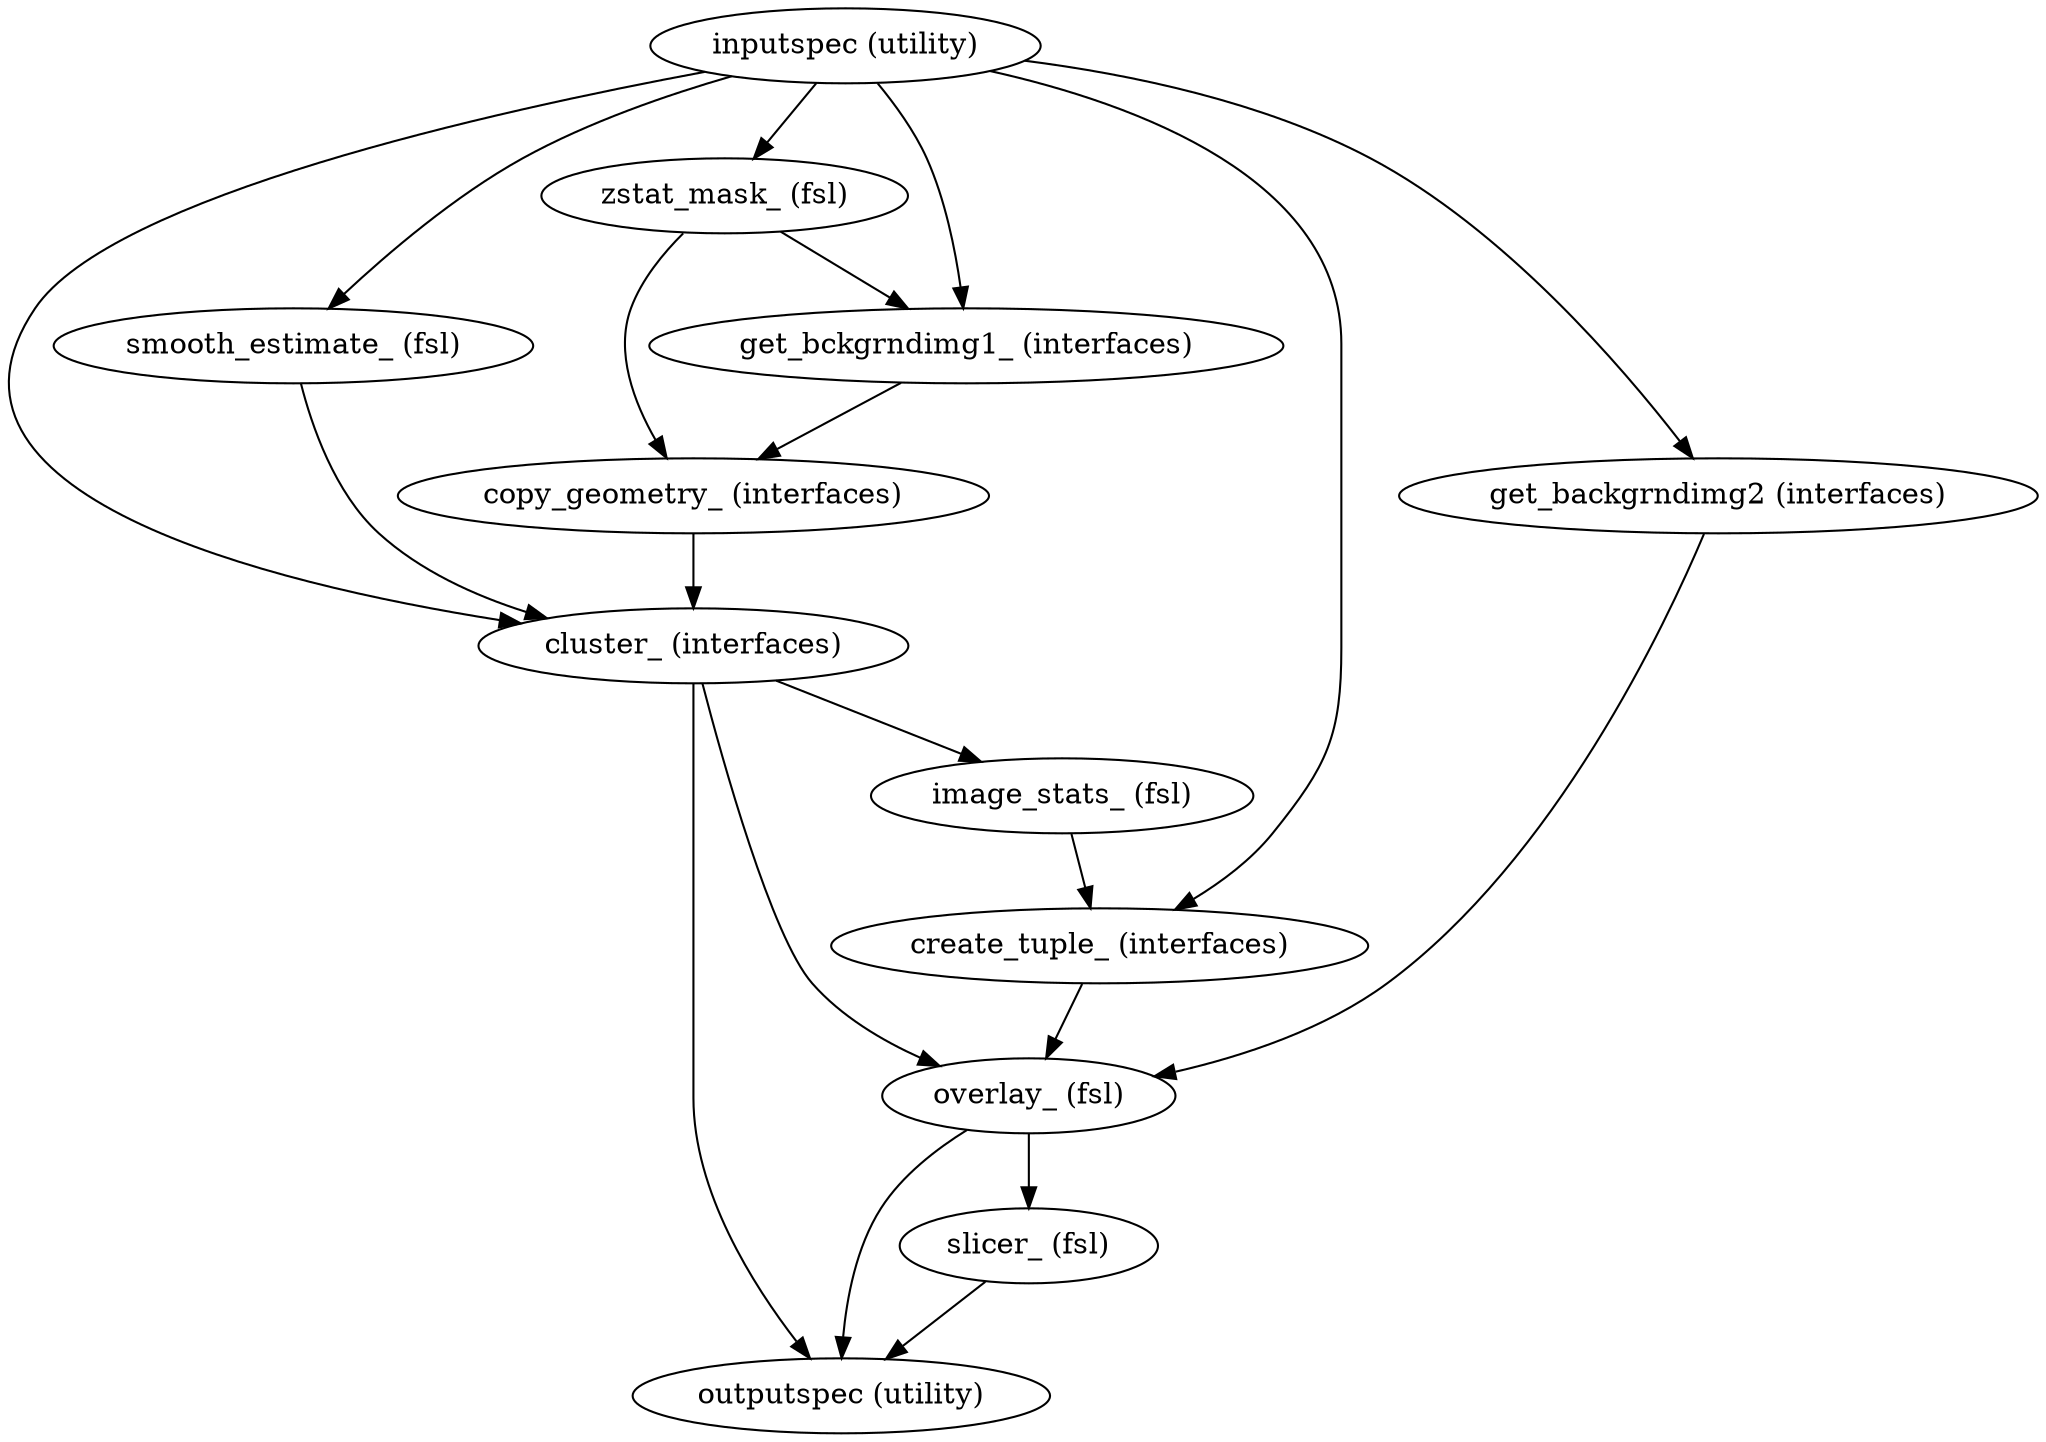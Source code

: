 strict digraph {
"inputspec (utility)";
"smooth_estimate_ (fsl)";
"zstat_mask_ (fsl)";
"get_bckgrndimg1_ (interfaces)";
"cluster_ (interfaces)";
"create_tuple_ (interfaces)";
"get_backgrndimg2 (interfaces)";
"copy_geometry_ (interfaces)";
"image_stats_ (fsl)";
"overlay_ (fsl)";
"outputspec (utility)";
"slicer_ (fsl)";
"inputspec (utility)" -> "smooth_estimate_ (fsl)";
"inputspec (utility)" -> "zstat_mask_ (fsl)";
"inputspec (utility)" -> "get_bckgrndimg1_ (interfaces)";
"inputspec (utility)" -> "cluster_ (interfaces)";
"inputspec (utility)" -> "create_tuple_ (interfaces)";
"inputspec (utility)" -> "get_backgrndimg2 (interfaces)";
"smooth_estimate_ (fsl)" -> "cluster_ (interfaces)";
"zstat_mask_ (fsl)" -> "get_bckgrndimg1_ (interfaces)";
"zstat_mask_ (fsl)" -> "copy_geometry_ (interfaces)";
"get_bckgrndimg1_ (interfaces)" -> "copy_geometry_ (interfaces)";
"cluster_ (interfaces)" -> "image_stats_ (fsl)";
"cluster_ (interfaces)" -> "overlay_ (fsl)";
"cluster_ (interfaces)" -> "outputspec (utility)";
"create_tuple_ (interfaces)" -> "overlay_ (fsl)";
"get_backgrndimg2 (interfaces)" -> "overlay_ (fsl)";
"copy_geometry_ (interfaces)" -> "cluster_ (interfaces)";
"image_stats_ (fsl)" -> "create_tuple_ (interfaces)";
"overlay_ (fsl)" -> "slicer_ (fsl)";
"overlay_ (fsl)" -> "outputspec (utility)";
"slicer_ (fsl)" -> "outputspec (utility)";
}
